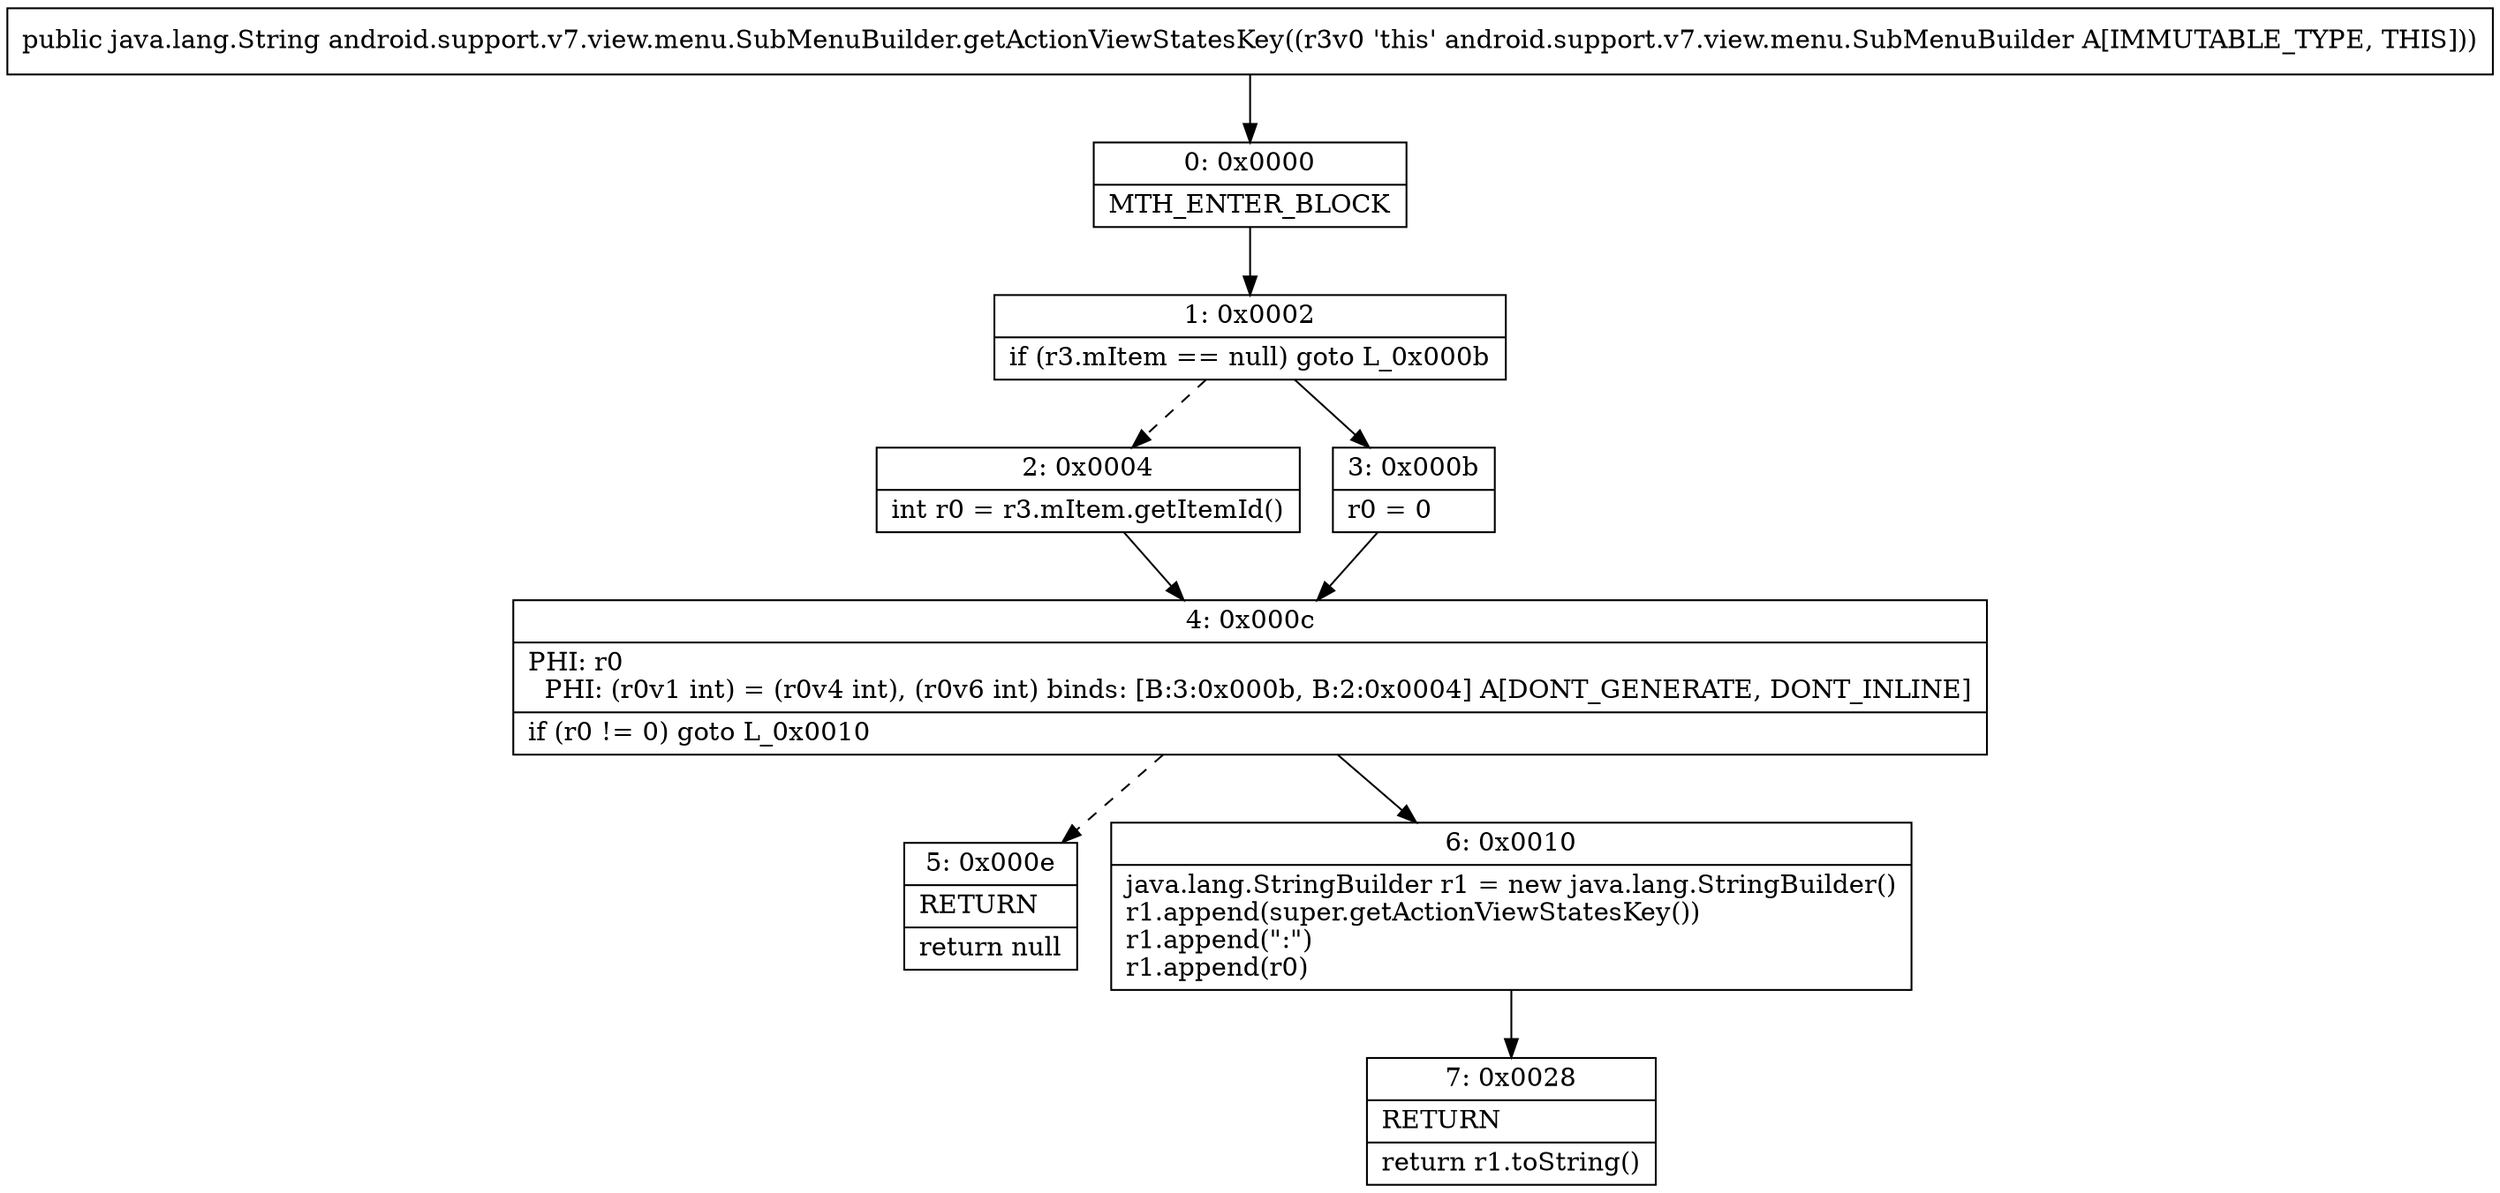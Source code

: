 digraph "CFG forandroid.support.v7.view.menu.SubMenuBuilder.getActionViewStatesKey()Ljava\/lang\/String;" {
Node_0 [shape=record,label="{0\:\ 0x0000|MTH_ENTER_BLOCK\l}"];
Node_1 [shape=record,label="{1\:\ 0x0002|if (r3.mItem == null) goto L_0x000b\l}"];
Node_2 [shape=record,label="{2\:\ 0x0004|int r0 = r3.mItem.getItemId()\l}"];
Node_3 [shape=record,label="{3\:\ 0x000b|r0 = 0\l}"];
Node_4 [shape=record,label="{4\:\ 0x000c|PHI: r0 \l  PHI: (r0v1 int) = (r0v4 int), (r0v6 int) binds: [B:3:0x000b, B:2:0x0004] A[DONT_GENERATE, DONT_INLINE]\l|if (r0 != 0) goto L_0x0010\l}"];
Node_5 [shape=record,label="{5\:\ 0x000e|RETURN\l|return null\l}"];
Node_6 [shape=record,label="{6\:\ 0x0010|java.lang.StringBuilder r1 = new java.lang.StringBuilder()\lr1.append(super.getActionViewStatesKey())\lr1.append(\":\")\lr1.append(r0)\l}"];
Node_7 [shape=record,label="{7\:\ 0x0028|RETURN\l|return r1.toString()\l}"];
MethodNode[shape=record,label="{public java.lang.String android.support.v7.view.menu.SubMenuBuilder.getActionViewStatesKey((r3v0 'this' android.support.v7.view.menu.SubMenuBuilder A[IMMUTABLE_TYPE, THIS])) }"];
MethodNode -> Node_0;
Node_0 -> Node_1;
Node_1 -> Node_2[style=dashed];
Node_1 -> Node_3;
Node_2 -> Node_4;
Node_3 -> Node_4;
Node_4 -> Node_5[style=dashed];
Node_4 -> Node_6;
Node_6 -> Node_7;
}

